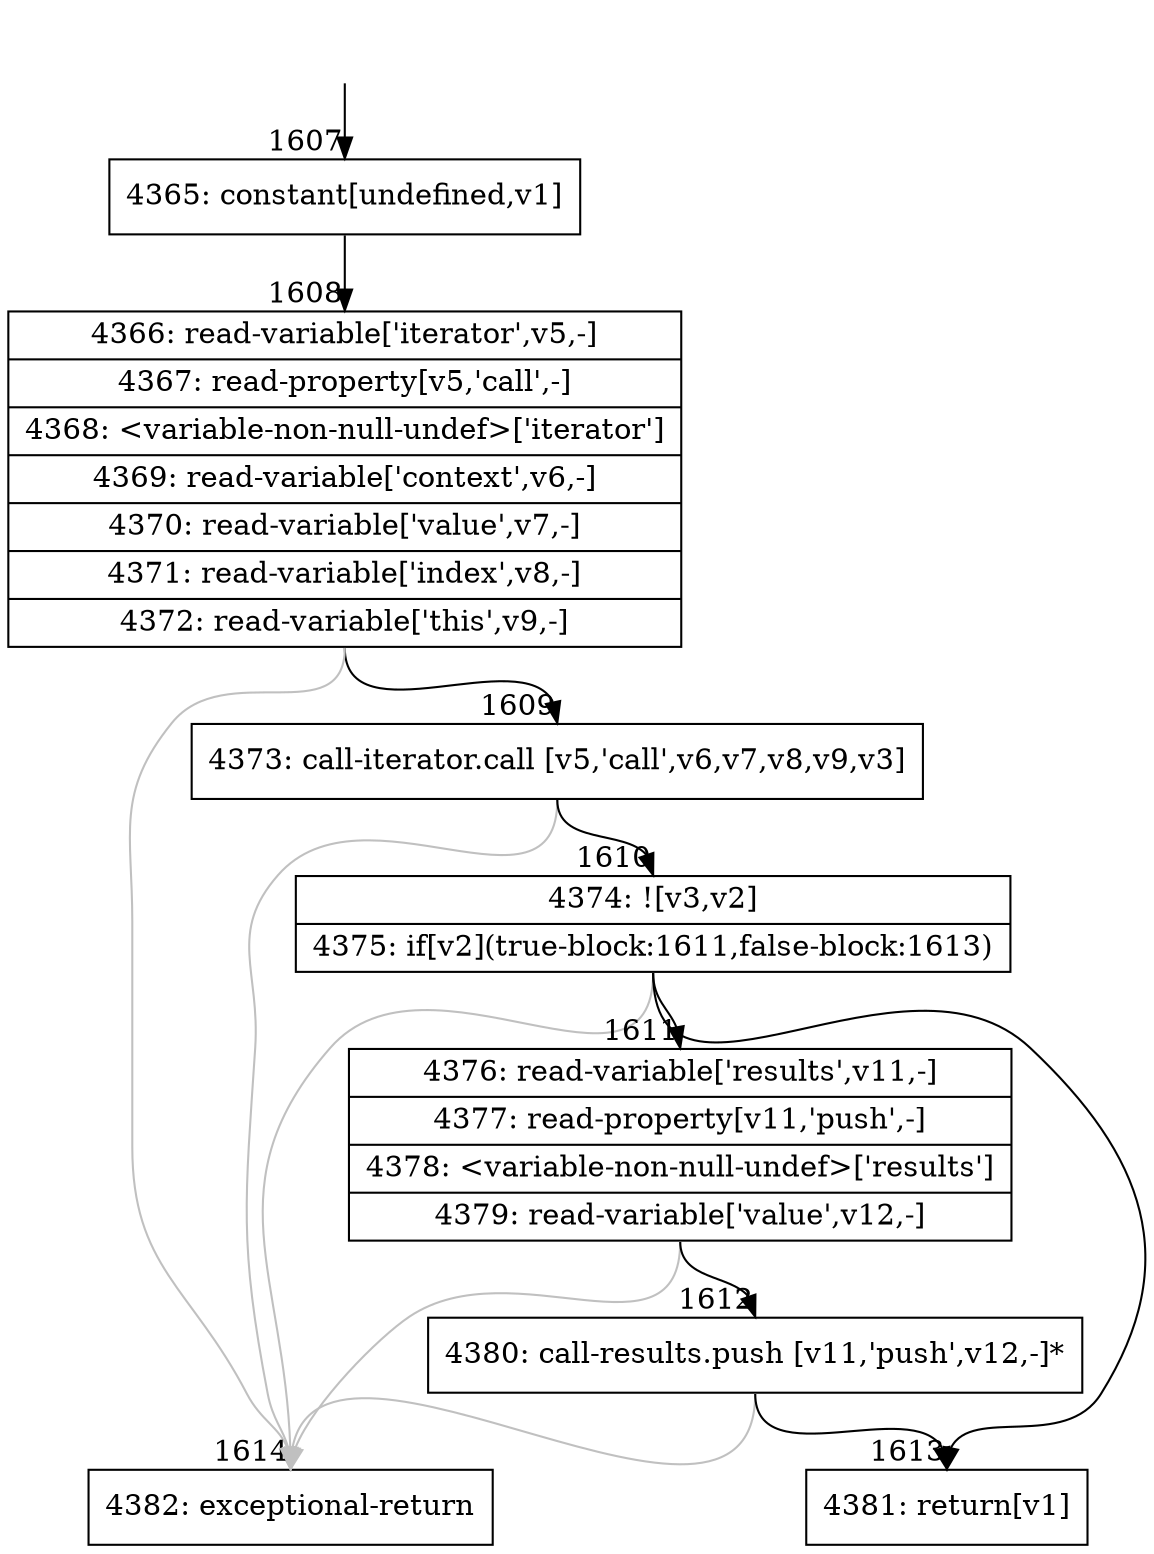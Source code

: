 digraph {
rankdir="TD"
BB_entry143[shape=none,label=""];
BB_entry143 -> BB1607 [tailport=s, headport=n, headlabel="    1607"]
BB1607 [shape=record label="{4365: constant[undefined,v1]}" ] 
BB1607 -> BB1608 [tailport=s, headport=n, headlabel="      1608"]
BB1608 [shape=record label="{4366: read-variable['iterator',v5,-]|4367: read-property[v5,'call',-]|4368: \<variable-non-null-undef\>['iterator']|4369: read-variable['context',v6,-]|4370: read-variable['value',v7,-]|4371: read-variable['index',v8,-]|4372: read-variable['this',v9,-]}" ] 
BB1608 -> BB1609 [tailport=s, headport=n, headlabel="      1609"]
BB1608 -> BB1614 [tailport=s, headport=n, color=gray, headlabel="      1614"]
BB1609 [shape=record label="{4373: call-iterator.call [v5,'call',v6,v7,v8,v9,v3]}" ] 
BB1609 -> BB1610 [tailport=s, headport=n, headlabel="      1610"]
BB1609 -> BB1614 [tailport=s, headport=n, color=gray]
BB1610 [shape=record label="{4374: ![v3,v2]|4375: if[v2](true-block:1611,false-block:1613)}" ] 
BB1610 -> BB1611 [tailport=s, headport=n, headlabel="      1611"]
BB1610 -> BB1613 [tailport=s, headport=n, headlabel="      1613"]
BB1610 -> BB1614 [tailport=s, headport=n, color=gray]
BB1611 [shape=record label="{4376: read-variable['results',v11,-]|4377: read-property[v11,'push',-]|4378: \<variable-non-null-undef\>['results']|4379: read-variable['value',v12,-]}" ] 
BB1611 -> BB1612 [tailport=s, headport=n, headlabel="      1612"]
BB1611 -> BB1614 [tailport=s, headport=n, color=gray]
BB1612 [shape=record label="{4380: call-results.push [v11,'push',v12,-]*}" ] 
BB1612 -> BB1613 [tailport=s, headport=n]
BB1612 -> BB1614 [tailport=s, headport=n, color=gray]
BB1613 [shape=record label="{4381: return[v1]}" ] 
BB1614 [shape=record label="{4382: exceptional-return}" ] 
//#$~ 1017
}
